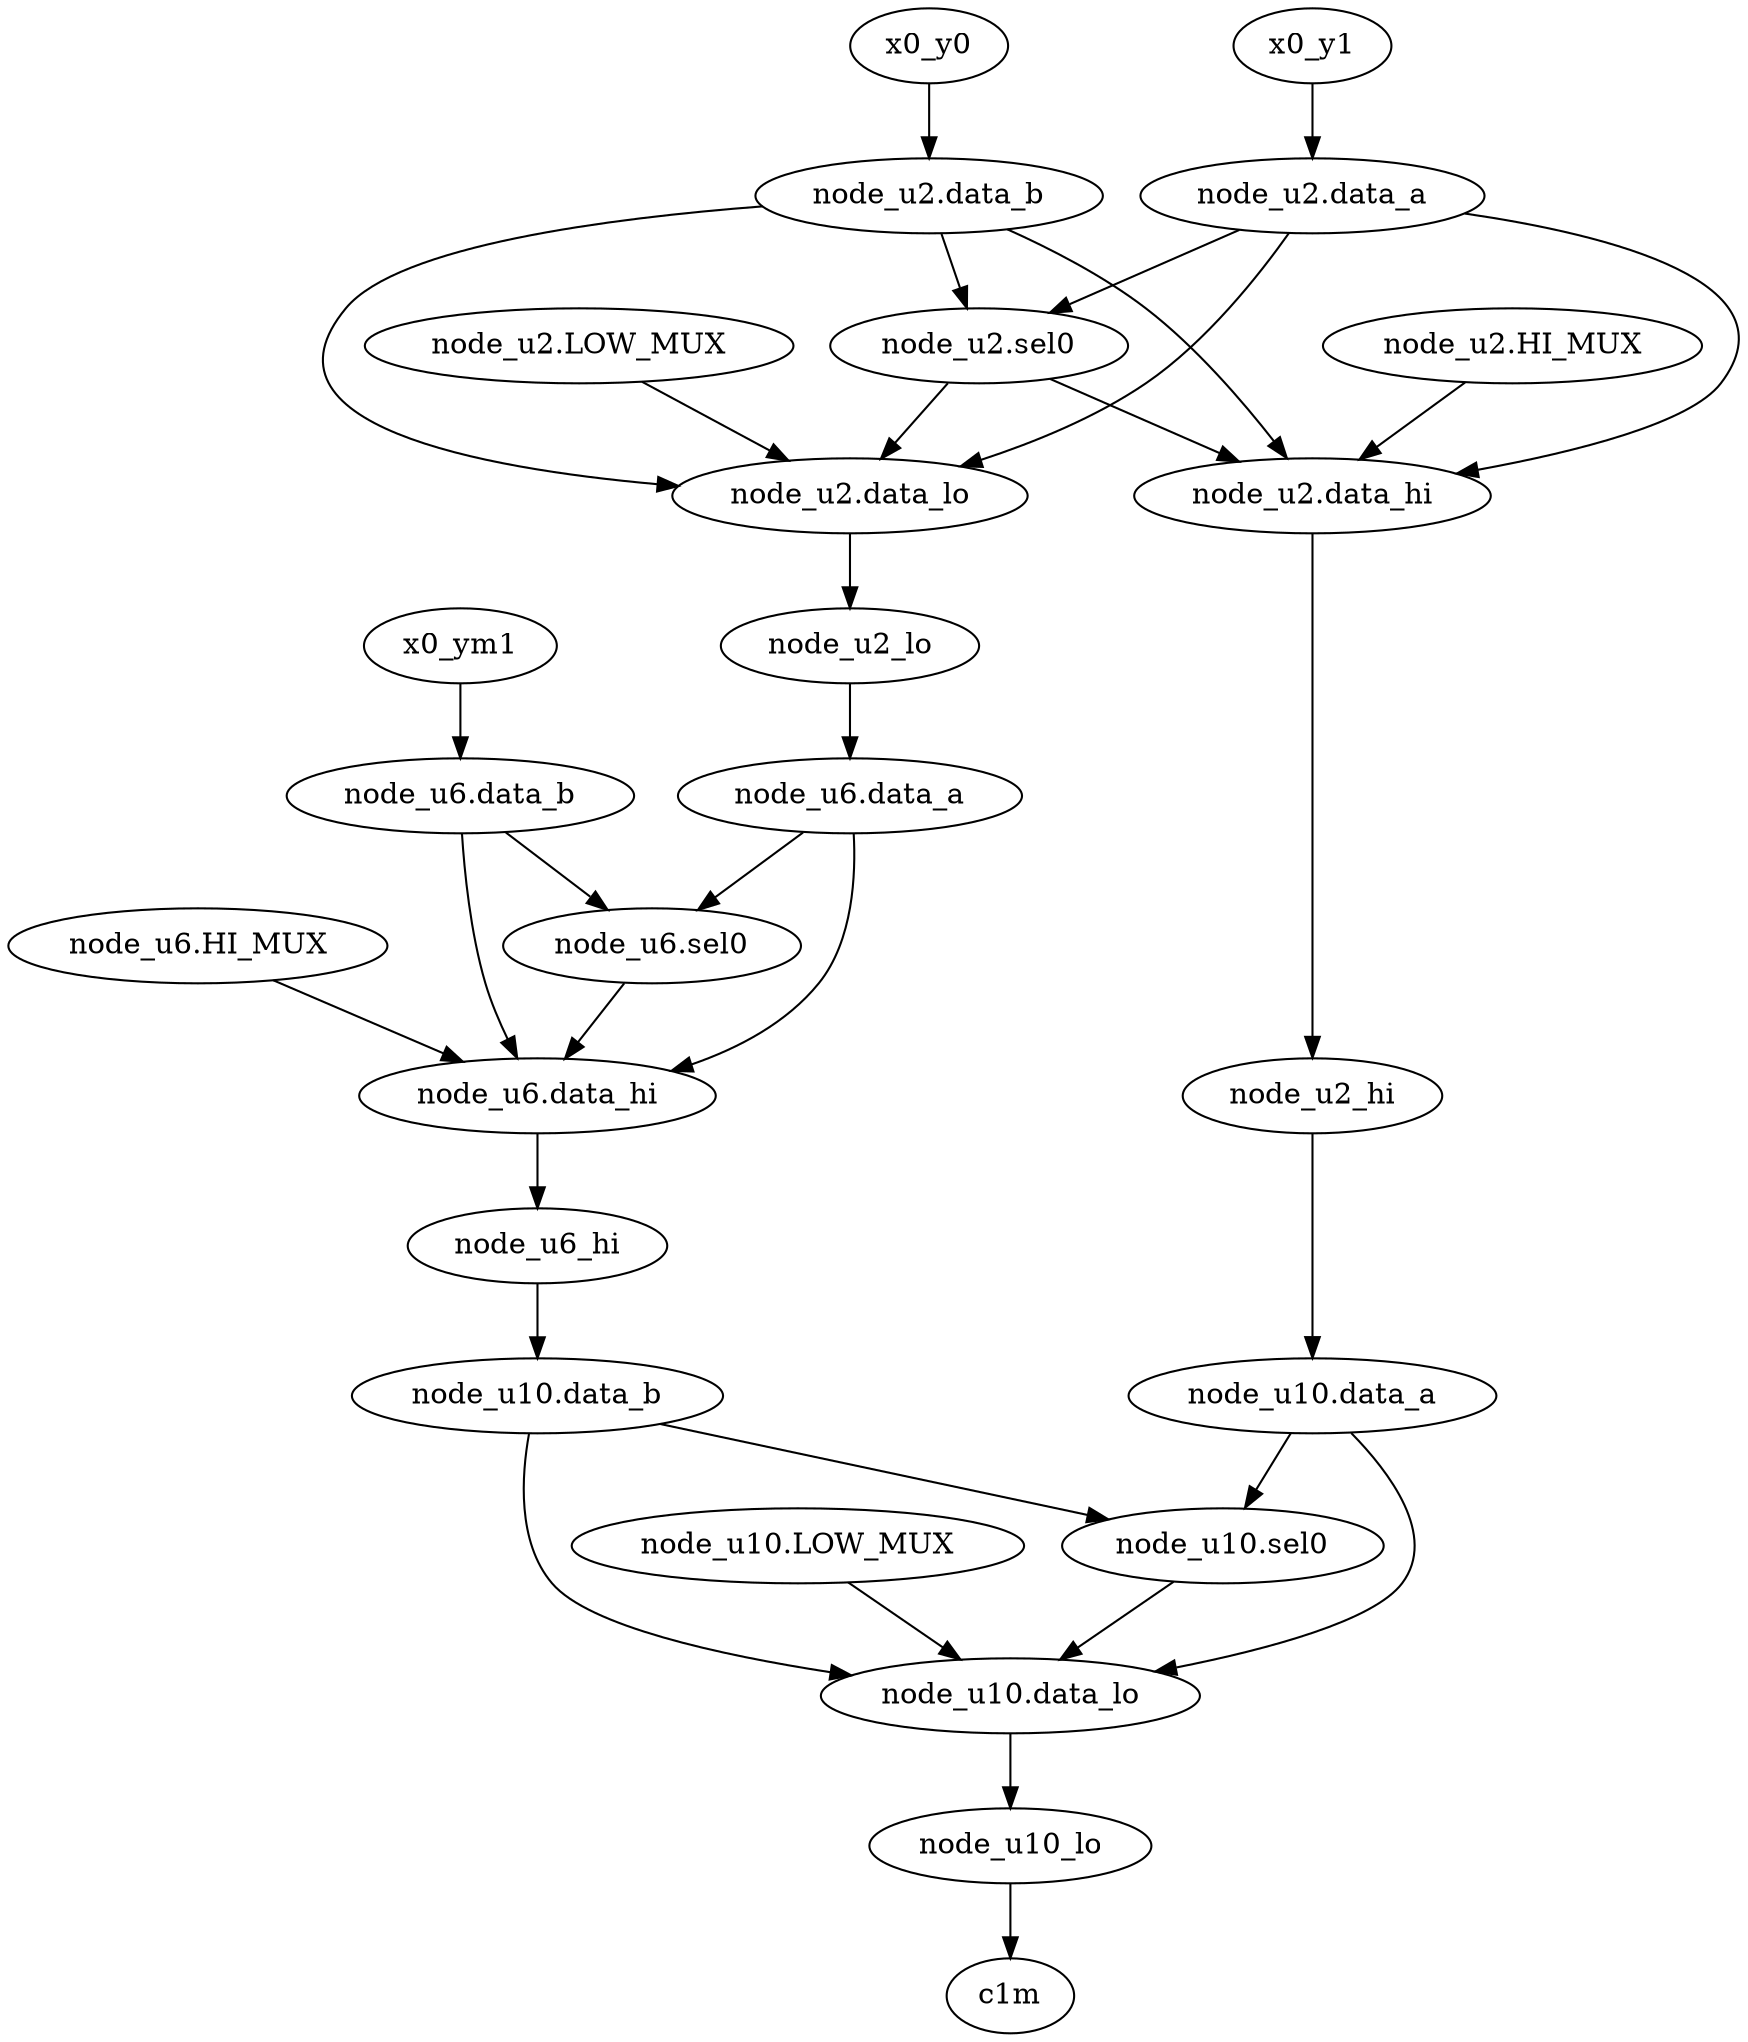 strict digraph "" {
	x0_y1	 [complexity=11,
		importance=8.20019002216,
		rank=0.745471820196];
	"node_u2.data_a"	 [complexity=11,
		importance=8.19599727381,
		rank=0.745090661255];
	x0_y1 -> "node_u2.data_a";
	x0_y0	 [complexity=11,
		importance=8.20019002216,
		rank=0.745471820196];
	"node_u2.data_b"	 [complexity=11,
		importance=8.19599727381,
		rank=0.745090661255];
	x0_y0 -> "node_u2.data_b";
	"node_u6.data_a"	 [complexity=8,
		importance=1.34376924216,
		rank=0.16797115527];
	"node_u6.data_hi"	 [complexity=5,
		importance=0.2198617642,
		rank=0.04397235284];
	"node_u6.data_a" -> "node_u6.data_hi";
	"node_u6.sel0"	 [complexity=6,
		importance=0.667528393851,
		rank=0.111254732309];
	"node_u6.data_a" -> "node_u6.sel0";
	"node_u6.data_b"	 [complexity=8,
		importance=1.34134617796,
		rank=0.167668272245];
	"node_u6.data_b" -> "node_u6.data_hi";
	"node_u6.data_b" -> "node_u6.sel0";
	"node_u6.HI_MUX"	 [complexity=7,
		importance=0.443916276748,
		rank=0.063416610964];
	"node_u6.HI_MUX" -> "node_u6.data_hi";
	"node_u10.sel0"	 [complexity=3,
		importance=0.0958091063917,
		rank=0.0319363687972];
	"node_u10.data_lo"	 [complexity=2,
		importance=0.0290771011215,
		rank=0.0145385505608];
	"node_u10.sel0" -> "node_u10.data_lo";
	"node_u10.LOW_MUX"	 [complexity=4,
		importance=0.0623469505909,
		rank=0.0155867376477];
	"node_u10.LOW_MUX" -> "node_u10.data_lo";
	node_u6_hi	 [complexity=5,
		importance=0.209711530079,
		rank=0.0419423060158];
	"node_u10.data_b"	 [complexity=5,
		importance=0.200444426643,
		rank=0.0400888853285];
	node_u6_hi -> "node_u10.data_b";
	"node_u6.data_hi" -> node_u6_hi;
	"node_u10.data_a"	 [complexity=5,
		importance=0.200330667242,
		rank=0.0400661334483];
	"node_u10.data_a" -> "node_u10.sel0";
	"node_u10.data_a" -> "node_u10.data_lo";
	"node_u10.data_b" -> "node_u10.sel0";
	"node_u10.data_b" -> "node_u10.data_lo";
	node_u10_lo	 [complexity=2,
		importance=0.0184502598506,
		rank=0.00922512992529];
	"node_u10.data_lo" -> node_u10_lo;
	c1m	 [complexity=0,
		importance=0.00894468120601,
		rank=0.0];
	node_u10_lo -> c1m;
	"node_u6.sel0" -> "node_u6.data_hi";
	node_u2_lo	 [complexity=8,
		importance=1.35280947976,
		rank=0.169101184969];
	node_u2_lo -> "node_u6.data_a";
	"node_u2.data_lo"	 [complexity=8,
		importance=1.36250548163,
		rank=0.170313185204];
	"node_u2.data_b" -> "node_u2.data_lo";
	"node_u2.sel0"	 [complexity=9,
		importance=4.09485394177,
		rank=0.454983771308];
	"node_u2.data_b" -> "node_u2.sel0";
	"node_u2.data_hi"	 [complexity=5,
		importance=0.21906690671,
		rank=0.043813381342];
	"node_u2.data_b" -> "node_u2.data_hi";
	"node_u2.data_a" -> "node_u2.data_lo";
	"node_u2.data_a" -> "node_u2.sel0";
	"node_u2.data_a" -> "node_u2.data_hi";
	"node_u2.HI_MUX"	 [complexity=7,
		importance=0.442326561768,
		rank=0.063189508824];
	"node_u2.HI_MUX" -> "node_u2.data_hi";
	node_u2_hi	 [complexity=5,
		importance=0.209370904836,
		rank=0.0418741809673];
	node_u2_hi -> "node_u10.data_a";
	"node_u2.data_lo" -> node_u2_lo;
	"node_u2.LOW_MUX"	 [complexity=10,
		importance=2.72920371161,
		rank=0.272920371161];
	"node_u2.LOW_MUX" -> "node_u2.data_lo";
	"node_u2.sel0" -> "node_u2.data_lo";
	"node_u2.sel0" -> "node_u2.data_hi";
	x0_ym1	 [complexity=8,
		importance=1.34553892631,
		rank=0.168192365789];
	x0_ym1 -> "node_u6.data_b";
	"node_u2.data_hi" -> node_u2_hi;
}
